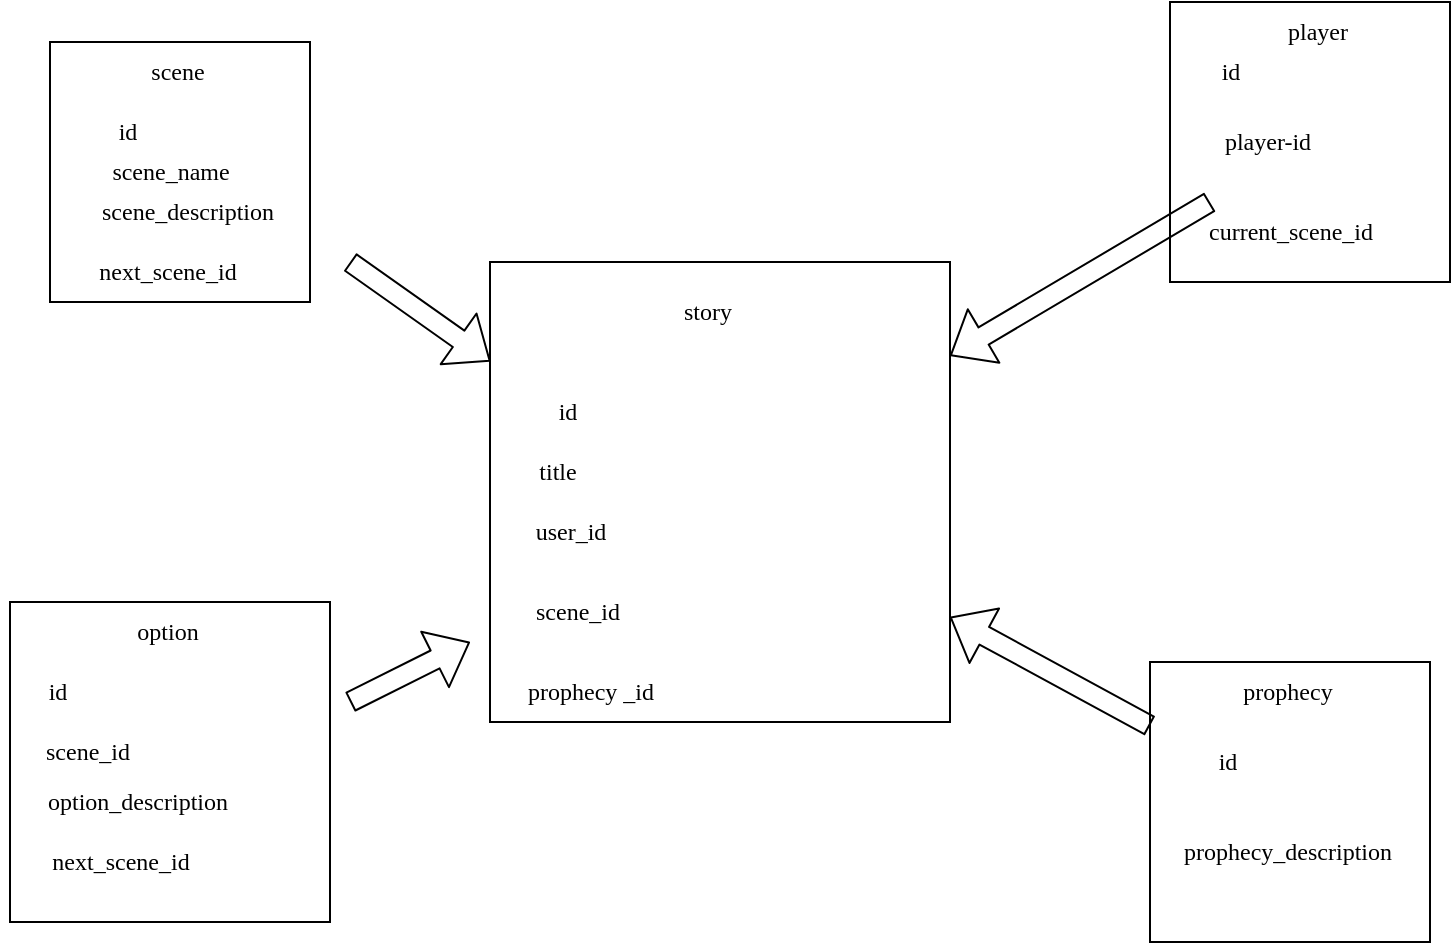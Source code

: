 <mxfile>
    <diagram id="l7UC4egmfiwYdIijVGbd" name="Page-1">
        <mxGraphModel dx="1003" dy="590" grid="1" gridSize="10" guides="1" tooltips="1" connect="1" arrows="1" fold="1" page="1" pageScale="1" pageWidth="850" pageHeight="1100" math="0" shadow="0">
            <root>
                <mxCell id="0"/>
                <mxCell id="1" parent="0"/>
                <mxCell id="2" value="" style="whiteSpace=wrap;html=1;aspect=fixed;" vertex="1" parent="1">
                    <mxGeometry x="260" y="160" width="230" height="230" as="geometry"/>
                </mxCell>
                <mxCell id="3" value="" style="whiteSpace=wrap;html=1;aspect=fixed;labelBorderColor=default;fontFamily=Verdana;" vertex="1" parent="1">
                    <mxGeometry x="600" y="30" width="140" height="140" as="geometry"/>
                </mxCell>
                <mxCell id="4" value="" style="whiteSpace=wrap;html=1;aspect=fixed;labelBorderColor=default;fontStyle=1" vertex="1" parent="1">
                    <mxGeometry x="590" y="360" width="140" height="140" as="geometry"/>
                </mxCell>
                <mxCell id="5" value="" style="whiteSpace=wrap;html=1;aspect=fixed;" vertex="1" parent="1">
                    <mxGeometry x="40" y="50" width="130" height="130" as="geometry"/>
                </mxCell>
                <mxCell id="6" value="" style="whiteSpace=wrap;html=1;aspect=fixed;" vertex="1" parent="1">
                    <mxGeometry x="20" y="330" width="160" height="160" as="geometry"/>
                </mxCell>
                <mxCell id="8" value="story&amp;nbsp;" style="text;html=1;align=center;verticalAlign=middle;resizable=0;points=[];autosize=1;strokeColor=none;fillColor=none;fontFamily=Verdana;" vertex="1" parent="1">
                    <mxGeometry x="340" y="170" width="60" height="30" as="geometry"/>
                </mxCell>
                <mxCell id="9" value="id&amp;nbsp;" style="text;html=1;align=center;verticalAlign=middle;resizable=0;points=[];autosize=1;strokeColor=none;fillColor=none;fontFamily=Verdana;" vertex="1" parent="1">
                    <mxGeometry x="280" y="220" width="40" height="30" as="geometry"/>
                </mxCell>
                <mxCell id="10" value="title&amp;nbsp;" style="text;html=1;align=center;verticalAlign=middle;resizable=0;points=[];autosize=1;strokeColor=none;fillColor=none;fontFamily=Verdana;" vertex="1" parent="1">
                    <mxGeometry x="270" y="250" width="50" height="30" as="geometry"/>
                </mxCell>
                <mxCell id="11" value="user_id" style="text;html=1;align=center;verticalAlign=middle;resizable=0;points=[];autosize=1;strokeColor=none;fillColor=none;fontFamily=Verdana;" vertex="1" parent="1">
                    <mxGeometry x="265" y="280" width="70" height="30" as="geometry"/>
                </mxCell>
                <mxCell id="12" value="scene_id&amp;nbsp;&lt;br&gt;" style="text;html=1;align=center;verticalAlign=middle;resizable=0;points=[];autosize=1;strokeColor=none;fillColor=none;fontFamily=Verdana;" vertex="1" parent="1">
                    <mxGeometry x="265" y="320" width="80" height="30" as="geometry"/>
                </mxCell>
                <mxCell id="13" value="prophecy _id" style="text;html=1;align=center;verticalAlign=middle;resizable=0;points=[];autosize=1;strokeColor=none;fillColor=none;fontFamily=Verdana;" vertex="1" parent="1">
                    <mxGeometry x="260" y="360" width="100" height="30" as="geometry"/>
                </mxCell>
                <mxCell id="14" value="scene&amp;nbsp;" style="text;html=1;align=center;verticalAlign=middle;resizable=0;points=[];autosize=1;strokeColor=none;fillColor=none;fontFamily=Verdana;" vertex="1" parent="1">
                    <mxGeometry x="75" y="50" width="60" height="30" as="geometry"/>
                </mxCell>
                <mxCell id="15" value="id&amp;nbsp;" style="text;html=1;align=center;verticalAlign=middle;resizable=0;points=[];autosize=1;strokeColor=none;fillColor=none;fontFamily=Verdana;" vertex="1" parent="1">
                    <mxGeometry x="60" y="80" width="40" height="30" as="geometry"/>
                </mxCell>
                <mxCell id="16" value="scene_description&amp;nbsp;" style="text;html=1;align=center;verticalAlign=middle;resizable=0;points=[];autosize=1;strokeColor=none;fillColor=none;fontFamily=Verdana;" vertex="1" parent="1">
                    <mxGeometry x="40" y="120" width="140" height="30" as="geometry"/>
                </mxCell>
                <mxCell id="17" value="next_scene_id&amp;nbsp;" style="text;html=1;align=center;verticalAlign=middle;resizable=0;points=[];autosize=1;strokeColor=none;fillColor=none;fontFamily=Verdana;" vertex="1" parent="1">
                    <mxGeometry x="45" y="150" width="110" height="30" as="geometry"/>
                </mxCell>
                <mxCell id="18" value="scene_name" style="text;html=1;align=center;verticalAlign=middle;resizable=0;points=[];autosize=1;strokeColor=none;fillColor=none;fontFamily=Verdana;" vertex="1" parent="1">
                    <mxGeometry x="50" y="100" width="100" height="30" as="geometry"/>
                </mxCell>
                <mxCell id="19" value="option&amp;nbsp;" style="text;html=1;align=center;verticalAlign=middle;resizable=0;points=[];autosize=1;strokeColor=none;fillColor=none;fontFamily=Verdana;" vertex="1" parent="1">
                    <mxGeometry x="65" y="330" width="70" height="30" as="geometry"/>
                </mxCell>
                <mxCell id="20" value="id&amp;nbsp;" style="text;html=1;align=center;verticalAlign=middle;resizable=0;points=[];autosize=1;strokeColor=none;fillColor=none;fontFamily=Verdana;" vertex="1" parent="1">
                    <mxGeometry x="25" y="360" width="40" height="30" as="geometry"/>
                </mxCell>
                <mxCell id="21" value="scene_id&amp;nbsp;" style="text;html=1;align=center;verticalAlign=middle;resizable=0;points=[];autosize=1;strokeColor=none;fillColor=none;fontFamily=Verdana;" vertex="1" parent="1">
                    <mxGeometry x="20" y="390" width="80" height="30" as="geometry"/>
                </mxCell>
                <mxCell id="22" value="option_description&amp;nbsp;" style="text;html=1;align=center;verticalAlign=middle;resizable=0;points=[];autosize=1;strokeColor=none;fillColor=none;fontFamily=Verdana;" vertex="1" parent="1">
                    <mxGeometry x="15" y="415" width="140" height="30" as="geometry"/>
                </mxCell>
                <mxCell id="24" value="next_scene_id" style="text;html=1;align=center;verticalAlign=middle;resizable=0;points=[];autosize=1;strokeColor=none;fillColor=none;fontFamily=Verdana;" vertex="1" parent="1">
                    <mxGeometry x="20" y="445" width="110" height="30" as="geometry"/>
                </mxCell>
                <mxCell id="25" value="prophecy&amp;nbsp;" style="text;html=1;align=center;verticalAlign=middle;resizable=0;points=[];autosize=1;strokeColor=none;fillColor=none;fontFamily=Verdana;" vertex="1" parent="1">
                    <mxGeometry x="620" y="360" width="80" height="30" as="geometry"/>
                </mxCell>
                <mxCell id="26" value="id&amp;nbsp;" style="text;html=1;align=center;verticalAlign=middle;resizable=0;points=[];autosize=1;strokeColor=none;fillColor=none;fontFamily=Verdana;" vertex="1" parent="1">
                    <mxGeometry x="610" y="395" width="40" height="30" as="geometry"/>
                </mxCell>
                <mxCell id="27" value="prophecy_description&amp;nbsp;" style="text;html=1;align=center;verticalAlign=middle;resizable=0;points=[];autosize=1;strokeColor=none;fillColor=none;fontFamily=Verdana;" vertex="1" parent="1">
                    <mxGeometry x="580" y="440" width="160" height="30" as="geometry"/>
                </mxCell>
                <mxCell id="28" value="id" style="text;html=1;align=center;verticalAlign=middle;resizable=0;points=[];autosize=1;strokeColor=none;fillColor=none;fontFamily=Verdana;" vertex="1" parent="1">
                    <mxGeometry x="615" y="50" width="30" height="30" as="geometry"/>
                </mxCell>
                <mxCell id="29" value="player-id&amp;nbsp;" style="text;html=1;align=center;verticalAlign=middle;resizable=0;points=[];autosize=1;strokeColor=none;fillColor=none;fontFamily=Verdana;" vertex="1" parent="1">
                    <mxGeometry x="610" y="85" width="80" height="30" as="geometry"/>
                </mxCell>
                <mxCell id="30" value="current_scene_id" style="text;html=1;align=center;verticalAlign=middle;resizable=0;points=[];autosize=1;strokeColor=none;fillColor=none;fontFamily=Verdana;" vertex="1" parent="1">
                    <mxGeometry x="595" y="130" width="130" height="30" as="geometry"/>
                </mxCell>
                <mxCell id="31" value="player&amp;nbsp;" style="text;html=1;align=center;verticalAlign=middle;resizable=0;points=[];autosize=1;strokeColor=none;fillColor=none;fontFamily=Verdana;" vertex="1" parent="1">
                    <mxGeometry x="645" y="30" width="60" height="30" as="geometry"/>
                </mxCell>
                <mxCell id="35" value="" style="shape=flexArrow;endArrow=classic;html=1;fontFamily=Verdana;entryX=0.001;entryY=0.216;entryDx=0;entryDy=0;entryPerimeter=0;" edge="1" parent="1" target="2">
                    <mxGeometry width="50" height="50" relative="1" as="geometry">
                        <mxPoint x="190" y="160" as="sourcePoint"/>
                        <mxPoint x="240" y="110" as="targetPoint"/>
                    </mxGeometry>
                </mxCell>
                <mxCell id="36" value="" style="shape=flexArrow;endArrow=classic;html=1;fontFamily=Verdana;" edge="1" parent="1">
                    <mxGeometry width="50" height="50" relative="1" as="geometry">
                        <mxPoint x="190" y="380" as="sourcePoint"/>
                        <mxPoint x="250" y="350" as="targetPoint"/>
                    </mxGeometry>
                </mxCell>
                <mxCell id="37" value="" style="shape=flexArrow;endArrow=classic;html=1;fontFamily=Verdana;exitX=0.192;exitY=0;exitDx=0;exitDy=0;exitPerimeter=0;" edge="1" parent="1" source="30" target="2">
                    <mxGeometry width="50" height="50" relative="1" as="geometry">
                        <mxPoint x="530" y="80" as="sourcePoint"/>
                        <mxPoint x="550" y="210" as="targetPoint"/>
                    </mxGeometry>
                </mxCell>
                <mxCell id="38" value="" style="shape=flexArrow;endArrow=classic;html=1;fontFamily=Verdana;" edge="1" parent="1" source="4" target="2">
                    <mxGeometry width="50" height="50" relative="1" as="geometry">
                        <mxPoint x="510" y="370" as="sourcePoint"/>
                        <mxPoint x="510" y="280" as="targetPoint"/>
                    </mxGeometry>
                </mxCell>
            </root>
        </mxGraphModel>
    </diagram>
</mxfile>